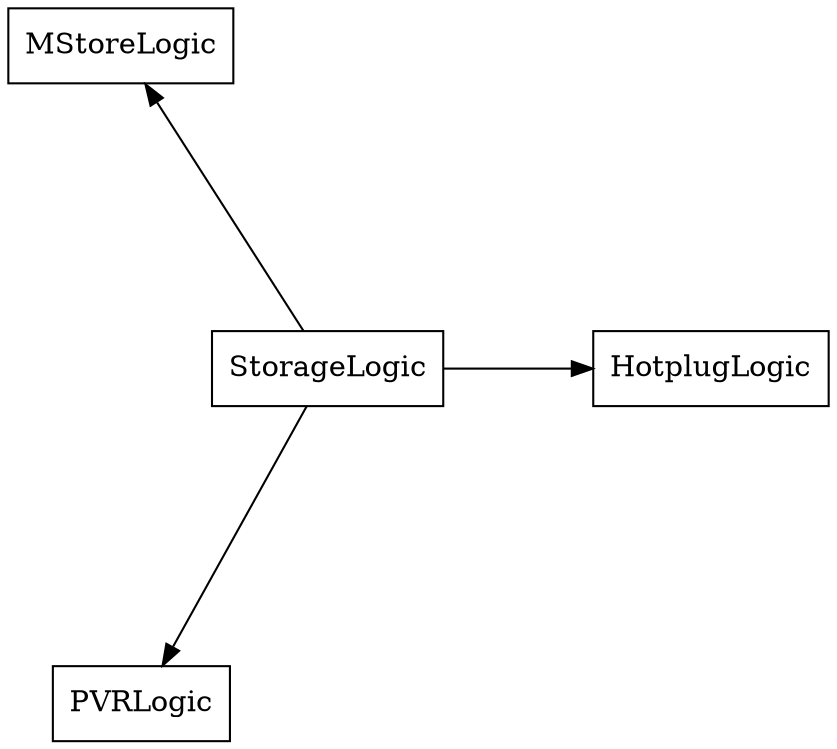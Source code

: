digraph StorageLogic {
    node [URL="\N.html" shape=box]
    graph [layout="circo"]
    StorageLogic [root=true]
    StorageLogic -> HotplugLogic
    StorageLogic -> MStoreLogic
    StorageLogic -> PVRLogic
}
